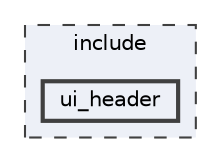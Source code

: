 digraph "include/ui_header"
{
 // LATEX_PDF_SIZE
  bgcolor="transparent";
  edge [fontname=Helvetica,fontsize=10,labelfontname=Helvetica,labelfontsize=10];
  node [fontname=Helvetica,fontsize=10,shape=box,height=0.2,width=0.4];
  compound=true
  subgraph clusterdir_d44c64559bbebec7f509842c48db8b23 {
    graph [ bgcolor="#edf0f7", pencolor="grey25", label="include", fontname=Helvetica,fontsize=10 style="filled,dashed", URL="dir_d44c64559bbebec7f509842c48db8b23.html",tooltip=""]
  dir_b37950ec71dfee6e6a181bde14dd2c49 [label="ui_header", fillcolor="#edf0f7", color="grey25", style="filled,bold", URL="dir_b37950ec71dfee6e6a181bde14dd2c49.html",tooltip=""];
  }
}
